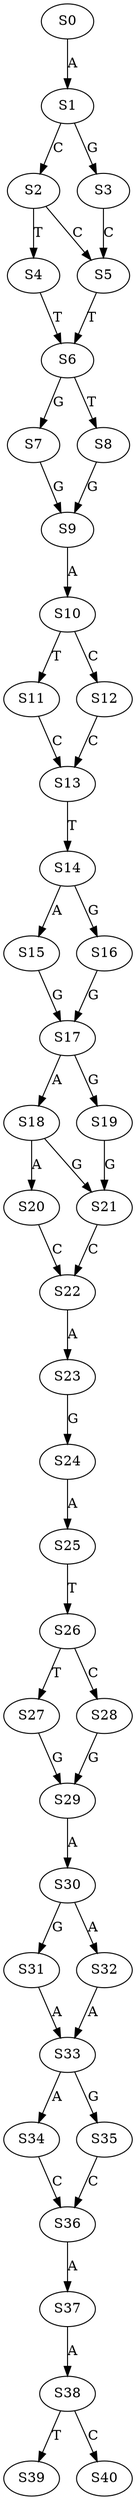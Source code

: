 strict digraph  {
	S0 -> S1 [ label = A ];
	S1 -> S2 [ label = C ];
	S1 -> S3 [ label = G ];
	S2 -> S4 [ label = T ];
	S2 -> S5 [ label = C ];
	S3 -> S5 [ label = C ];
	S4 -> S6 [ label = T ];
	S5 -> S6 [ label = T ];
	S6 -> S7 [ label = G ];
	S6 -> S8 [ label = T ];
	S7 -> S9 [ label = G ];
	S8 -> S9 [ label = G ];
	S9 -> S10 [ label = A ];
	S10 -> S11 [ label = T ];
	S10 -> S12 [ label = C ];
	S11 -> S13 [ label = C ];
	S12 -> S13 [ label = C ];
	S13 -> S14 [ label = T ];
	S14 -> S15 [ label = A ];
	S14 -> S16 [ label = G ];
	S15 -> S17 [ label = G ];
	S16 -> S17 [ label = G ];
	S17 -> S18 [ label = A ];
	S17 -> S19 [ label = G ];
	S18 -> S20 [ label = A ];
	S18 -> S21 [ label = G ];
	S19 -> S21 [ label = G ];
	S20 -> S22 [ label = C ];
	S21 -> S22 [ label = C ];
	S22 -> S23 [ label = A ];
	S23 -> S24 [ label = G ];
	S24 -> S25 [ label = A ];
	S25 -> S26 [ label = T ];
	S26 -> S27 [ label = T ];
	S26 -> S28 [ label = C ];
	S27 -> S29 [ label = G ];
	S28 -> S29 [ label = G ];
	S29 -> S30 [ label = A ];
	S30 -> S31 [ label = G ];
	S30 -> S32 [ label = A ];
	S31 -> S33 [ label = A ];
	S32 -> S33 [ label = A ];
	S33 -> S34 [ label = A ];
	S33 -> S35 [ label = G ];
	S34 -> S36 [ label = C ];
	S35 -> S36 [ label = C ];
	S36 -> S37 [ label = A ];
	S37 -> S38 [ label = A ];
	S38 -> S39 [ label = T ];
	S38 -> S40 [ label = C ];
}
